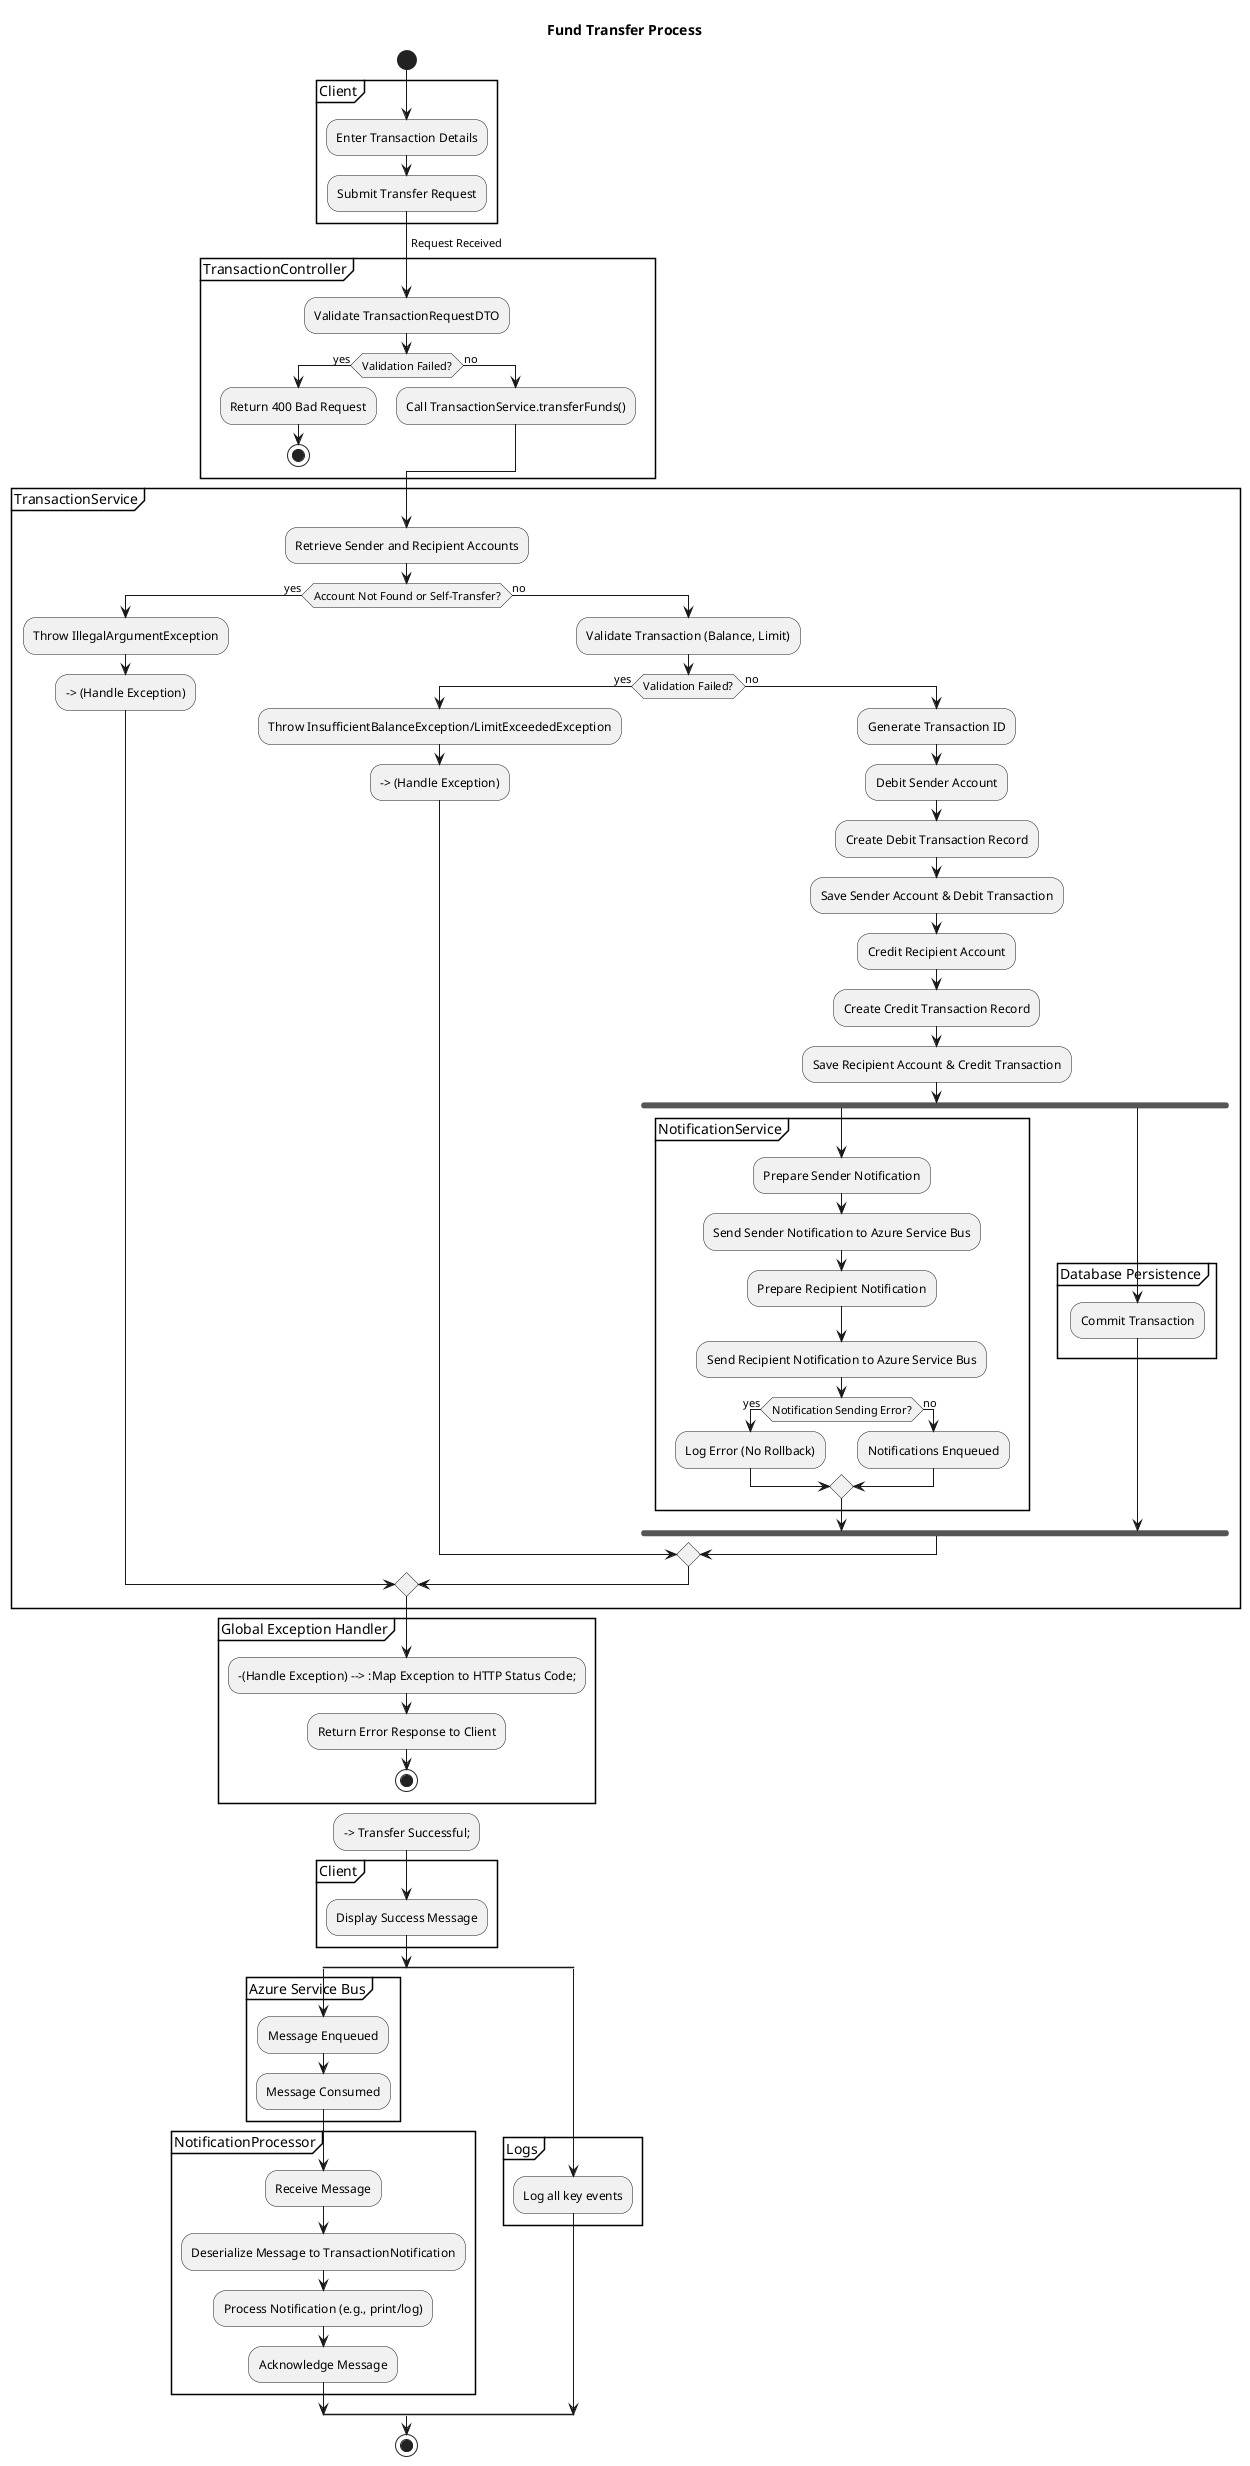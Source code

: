 @startuml
title Fund Transfer Process

start

partition "Client" {
  :Enter Transaction Details;
  :Submit Transfer Request;
}

-> Request Received;

partition "TransactionController" {
  :Validate TransactionRequestDTO;
  if (Validation Failed?) then (yes)
    :Return 400 Bad Request;
    stop
  else (no)
    :Call TransactionService.transferFunds();
  endif
}

partition "TransactionService" {
  :Retrieve Sender and Recipient Accounts;
  if (Account Not Found or Self-Transfer?) then (yes)
    :Throw IllegalArgumentException;
    --> (Handle Exception)
  else (no)
    :Validate Transaction (Balance, Limit);
    if (Validation Failed?) then (yes)
      :Throw InsufficientBalanceException/LimitExceededException;
      --> (Handle Exception)
    else (no)
      :Generate Transaction ID;
      :Debit Sender Account;
      :Create Debit Transaction Record;
      :Save Sender Account & Debit Transaction;
      :Credit Recipient Account;
      :Create Credit Transaction Record;
      :Save Recipient Account & Credit Transaction;
      fork
        partition "NotificationService" {
          :Prepare Sender Notification;
          :Send Sender Notification to Azure Service Bus;
          :Prepare Recipient Notification;
          :Send Recipient Notification to Azure Service Bus;
          if (Notification Sending Error?) then (yes)
            :Log Error (No Rollback);
          else (no)
            :Notifications Enqueued;
          endif
        }
      fork again
        partition "Database Persistence" {
          :Commit Transaction;
        }
      end fork
    endif
  endif
}

partition "Global Exception Handler" {
  --(Handle Exception) --> :Map Exception to HTTP Status Code;
  :Return Error Response to Client;
  stop
}

--> Transfer Successful;

partition "Client" {
  :Display Success Message;
}

split
  partition "Azure Service Bus" {
    :Message Enqueued;
    :Message Consumed;
  }

  partition "NotificationProcessor" {
    :Receive Message;
    :Deserialize Message to TransactionNotification;
    :Process Notification (e.g., print/log);
    :Acknowledge Message;
  }
split again
  partition "Logs" {
    :Log all key events;
  }
end split

stop
@enduml
